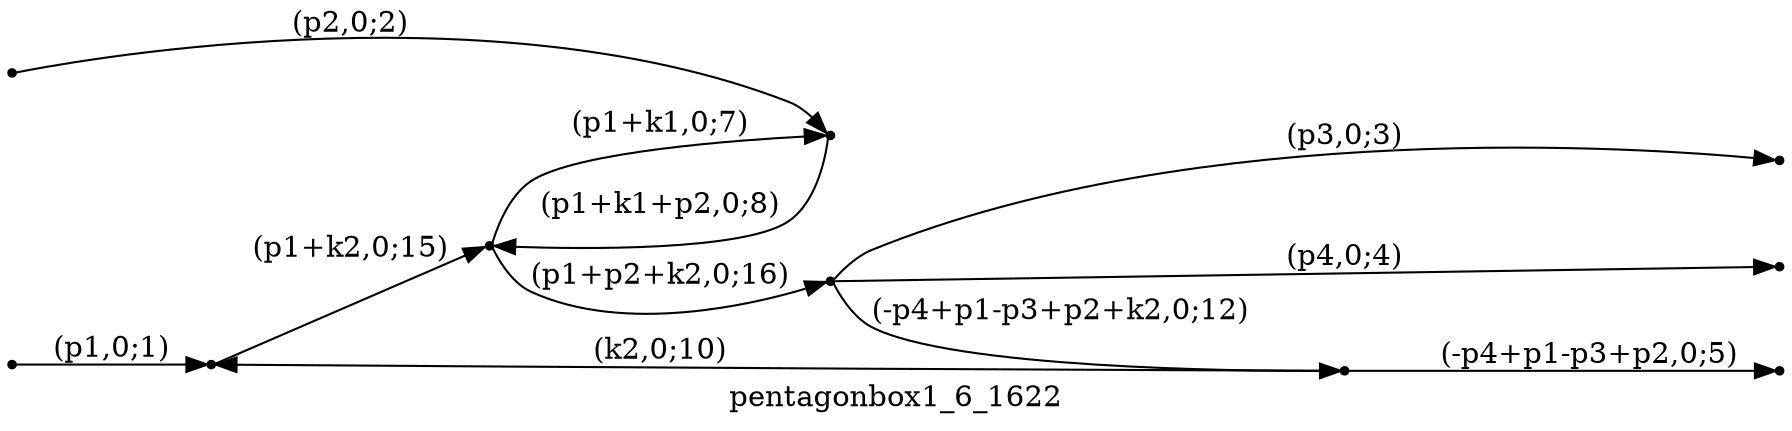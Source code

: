 digraph pentagonbox1_6_1622 {
  label="pentagonbox1_6_1622";
  rankdir="LR";
  subgraph edges {
    -1 -> 4 [label="(p1,0;1)"];
    -2 -> 1 [label="(p2,0;2)"];
    5 -> -3 [label="(p3,0;3)"];
    5 -> -4 [label="(p4,0;4)"];
    2 -> -5 [label="(-p4+p1-p3+p2,0;5)"];
    3 -> 1 [label="(p1+k1,0;7)"];
    1 -> 3 [label="(p1+k1+p2,0;8)"];
    2 -> 4 [label="(k2,0;10)"];
    5 -> 2 [label="(-p4+p1-p3+p2+k2,0;12)"];
    4 -> 3 [label="(p1+k2,0;15)"];
    3 -> 5 [label="(p1+p2+k2,0;16)"];
  }
  subgraph incoming { rank="source"; -1; -2; }
  subgraph outgoing { rank="sink"; -3; -4; -5; }
-5 [shape=point];
-4 [shape=point];
-3 [shape=point];
-2 [shape=point];
-1 [shape=point];
1 [shape=point];
2 [shape=point];
3 [shape=point];
4 [shape=point];
5 [shape=point];
}

